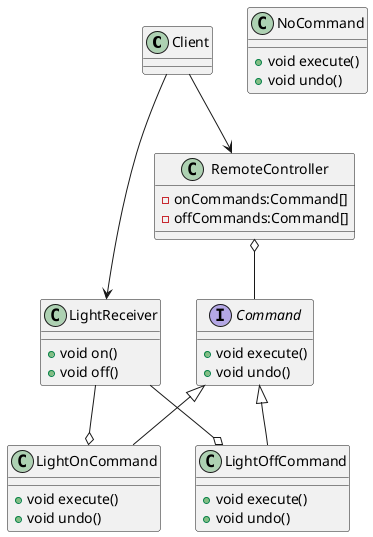 @startuml
'https://plantuml.com/class-diagram

Client --> RemoteController
Client --> LightReceiver

class RemoteController{
    - onCommands:Command[]
    - offCommands:Command[]
}
RemoteController o-- Command

Interface Command{
    + void execute()
    + void undo()
}
Command <|-- LightOnCommand
Command <|-- LightOffCommand

class LightOnCommand{
    + void execute()
    + void undo()
}

class LightOffCommand{
    + void execute()
    + void undo()
}

class NoCommand{
    + void execute()
    + void undo()
}

class LightReceiver{
    + void on()
    + void off()
}
LightReceiver --o LightOnCommand
LightReceiver --o LightOffCommand

@enduml